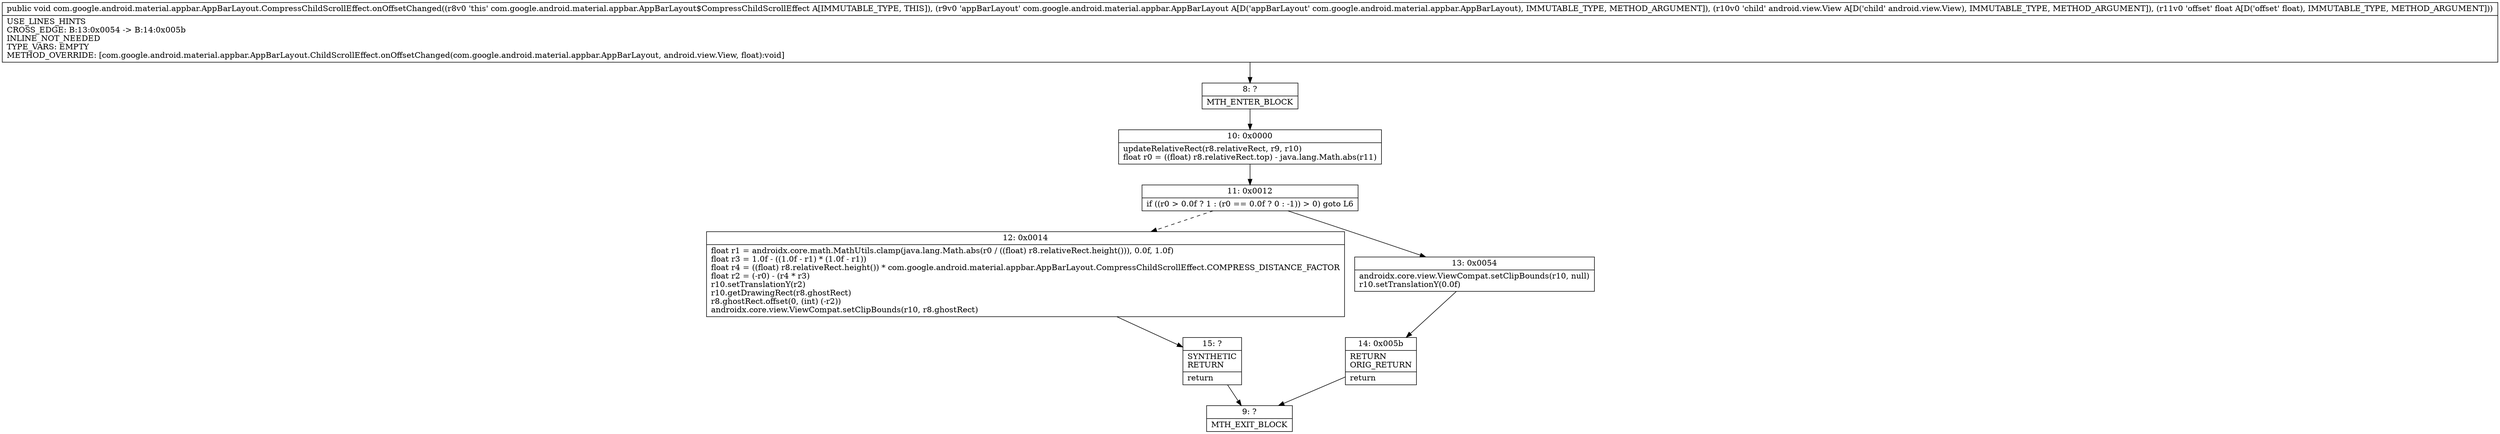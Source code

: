 digraph "CFG forcom.google.android.material.appbar.AppBarLayout.CompressChildScrollEffect.onOffsetChanged(Lcom\/google\/android\/material\/appbar\/AppBarLayout;Landroid\/view\/View;F)V" {
Node_8 [shape=record,label="{8\:\ ?|MTH_ENTER_BLOCK\l}"];
Node_10 [shape=record,label="{10\:\ 0x0000|updateRelativeRect(r8.relativeRect, r9, r10)\lfloat r0 = ((float) r8.relativeRect.top) \- java.lang.Math.abs(r11)\l}"];
Node_11 [shape=record,label="{11\:\ 0x0012|if ((r0 \> 0.0f ? 1 : (r0 == 0.0f ? 0 : \-1)) \> 0) goto L6\l}"];
Node_12 [shape=record,label="{12\:\ 0x0014|float r1 = androidx.core.math.MathUtils.clamp(java.lang.Math.abs(r0 \/ ((float) r8.relativeRect.height())), 0.0f, 1.0f)\lfloat r3 = 1.0f \- ((1.0f \- r1) * (1.0f \- r1))\lfloat r4 = ((float) r8.relativeRect.height()) * com.google.android.material.appbar.AppBarLayout.CompressChildScrollEffect.COMPRESS_DISTANCE_FACTOR\lfloat r2 = (\-r0) \- (r4 * r3)\lr10.setTranslationY(r2)\lr10.getDrawingRect(r8.ghostRect)\lr8.ghostRect.offset(0, (int) (\-r2))\landroidx.core.view.ViewCompat.setClipBounds(r10, r8.ghostRect)\l}"];
Node_15 [shape=record,label="{15\:\ ?|SYNTHETIC\lRETURN\l|return\l}"];
Node_9 [shape=record,label="{9\:\ ?|MTH_EXIT_BLOCK\l}"];
Node_13 [shape=record,label="{13\:\ 0x0054|androidx.core.view.ViewCompat.setClipBounds(r10, null)\lr10.setTranslationY(0.0f)\l}"];
Node_14 [shape=record,label="{14\:\ 0x005b|RETURN\lORIG_RETURN\l|return\l}"];
MethodNode[shape=record,label="{public void com.google.android.material.appbar.AppBarLayout.CompressChildScrollEffect.onOffsetChanged((r8v0 'this' com.google.android.material.appbar.AppBarLayout$CompressChildScrollEffect A[IMMUTABLE_TYPE, THIS]), (r9v0 'appBarLayout' com.google.android.material.appbar.AppBarLayout A[D('appBarLayout' com.google.android.material.appbar.AppBarLayout), IMMUTABLE_TYPE, METHOD_ARGUMENT]), (r10v0 'child' android.view.View A[D('child' android.view.View), IMMUTABLE_TYPE, METHOD_ARGUMENT]), (r11v0 'offset' float A[D('offset' float), IMMUTABLE_TYPE, METHOD_ARGUMENT]))  | USE_LINES_HINTS\lCROSS_EDGE: B:13:0x0054 \-\> B:14:0x005b\lINLINE_NOT_NEEDED\lTYPE_VARS: EMPTY\lMETHOD_OVERRIDE: [com.google.android.material.appbar.AppBarLayout.ChildScrollEffect.onOffsetChanged(com.google.android.material.appbar.AppBarLayout, android.view.View, float):void]\l}"];
MethodNode -> Node_8;Node_8 -> Node_10;
Node_10 -> Node_11;
Node_11 -> Node_12[style=dashed];
Node_11 -> Node_13;
Node_12 -> Node_15;
Node_15 -> Node_9;
Node_13 -> Node_14;
Node_14 -> Node_9;
}

